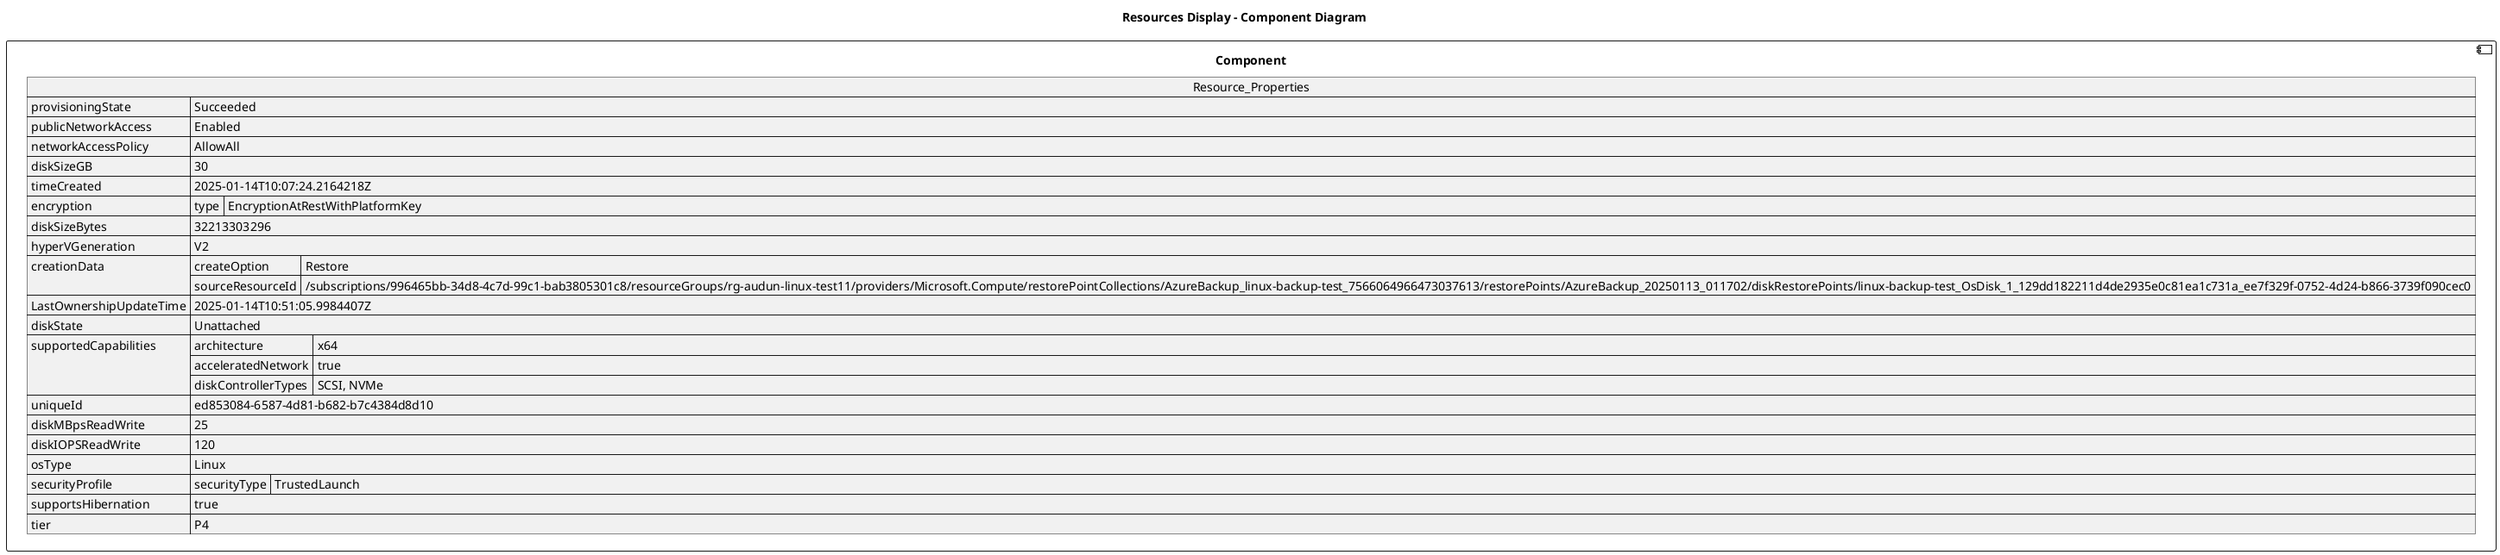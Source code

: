 @startuml

title Resources Display - Component Diagram

component Component {

json  Resource_Properties {
  "provisioningState": "Succeeded",
  "publicNetworkAccess": "Enabled",
  "networkAccessPolicy": "AllowAll",
  "diskSizeGB": 30,
  "timeCreated": "2025-01-14T10:07:24.2164218Z",
  "encryption": {
    "type": "EncryptionAtRestWithPlatformKey"
  },
  "diskSizeBytes": 32213303296,
  "hyperVGeneration": "V2",
  "creationData": {
    "createOption": "Restore",
    "sourceResourceId": "/subscriptions/996465bb-34d8-4c7d-99c1-bab3805301c8/resourceGroups/rg-audun-linux-test11/providers/Microsoft.Compute/restorePointCollections/AzureBackup_linux-backup-test_7566064966473037613/restorePoints/AzureBackup_20250113_011702/diskRestorePoints/linux-backup-test_OsDisk_1_129dd182211d4de2935e0c81ea1c731a_ee7f329f-0752-4d24-b866-3739f090cec0"
  },
  "LastOwnershipUpdateTime": "2025-01-14T10:51:05.9984407Z",
  "diskState": "Unattached",
  "supportedCapabilities": {
    "architecture": "x64",
    "acceleratedNetwork": true,
    "diskControllerTypes": "SCSI, NVMe"
  },
  "uniqueId": "ed853084-6587-4d81-b682-b7c4384d8d10",
  "diskMBpsReadWrite": 25,
  "diskIOPSReadWrite": 120,
  "osType": "Linux",
  "securityProfile": {
    "securityType": "TrustedLaunch"
  },
  "supportsHibernation": true,
  "tier": "P4"
}
}
@enduml
